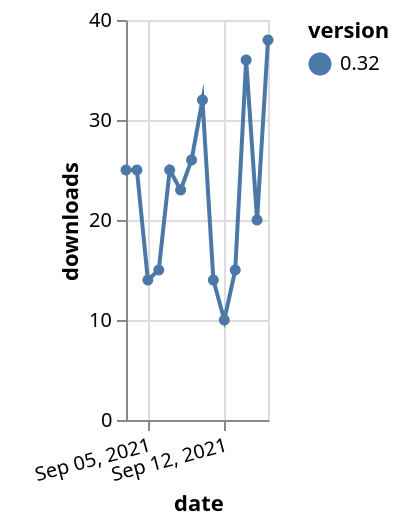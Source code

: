 {"$schema": "https://vega.github.io/schema/vega-lite/v5.json", "description": "A simple bar chart with embedded data.", "data": {"values": [{"date": "2021-09-03", "total": 53539, "delta": 25, "version": "0.32"}, {"date": "2021-09-04", "total": 53564, "delta": 25, "version": "0.32"}, {"date": "2021-09-05", "total": 53578, "delta": 14, "version": "0.32"}, {"date": "2021-09-06", "total": 53593, "delta": 15, "version": "0.32"}, {"date": "2021-09-07", "total": 53618, "delta": 25, "version": "0.32"}, {"date": "2021-09-08", "total": 53641, "delta": 23, "version": "0.32"}, {"date": "2021-09-09", "total": 53667, "delta": 26, "version": "0.32"}, {"date": "2021-09-10", "total": 53699, "delta": 32, "version": "0.32"}, {"date": "2021-09-11", "total": 53713, "delta": 14, "version": "0.32"}, {"date": "2021-09-12", "total": 53723, "delta": 10, "version": "0.32"}, {"date": "2021-09-13", "total": 53738, "delta": 15, "version": "0.32"}, {"date": "2021-09-14", "total": 53774, "delta": 36, "version": "0.32"}, {"date": "2021-09-15", "total": 53794, "delta": 20, "version": "0.32"}, {"date": "2021-09-16", "total": 53832, "delta": 38, "version": "0.32"}]}, "width": "container", "mark": {"type": "line", "point": {"filled": true}}, "encoding": {"x": {"field": "date", "type": "temporal", "timeUnit": "yearmonthdate", "title": "date", "axis": {"labelAngle": -15}}, "y": {"field": "delta", "type": "quantitative", "title": "downloads"}, "color": {"field": "version", "type": "nominal"}, "tooltip": {"field": "delta"}}}